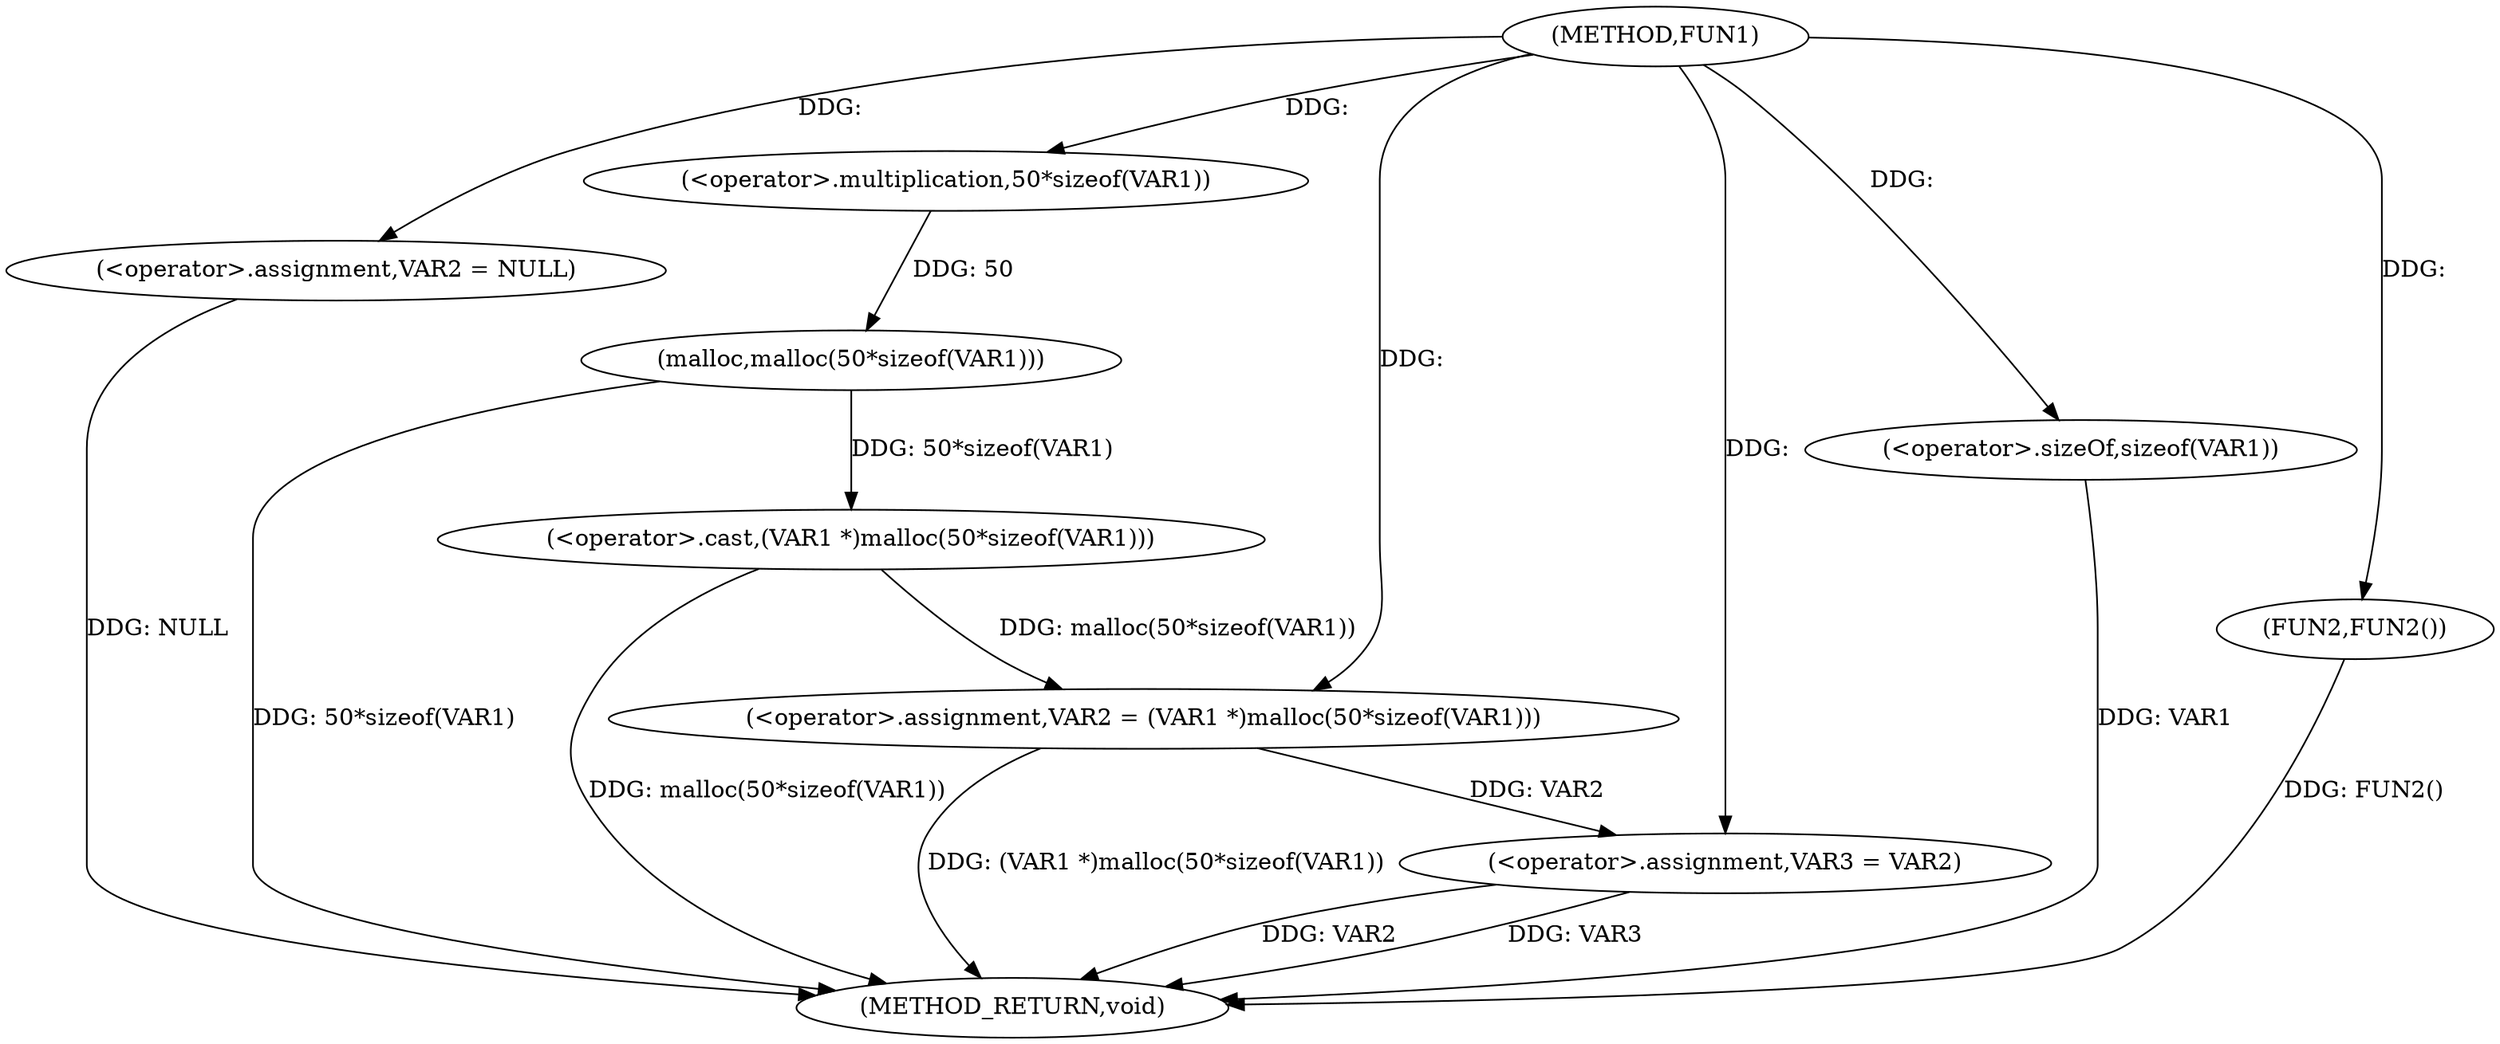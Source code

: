 digraph FUN1 {  
"1000100" [label = "(METHOD,FUN1)" ]
"1000119" [label = "(METHOD_RETURN,void)" ]
"1000103" [label = "(<operator>.assignment,VAR2 = NULL)" ]
"1000106" [label = "(<operator>.assignment,VAR2 = (VAR1 *)malloc(50*sizeof(VAR1)))" ]
"1000108" [label = "(<operator>.cast,(VAR1 *)malloc(50*sizeof(VAR1)))" ]
"1000110" [label = "(malloc,malloc(50*sizeof(VAR1)))" ]
"1000111" [label = "(<operator>.multiplication,50*sizeof(VAR1))" ]
"1000113" [label = "(<operator>.sizeOf,sizeof(VAR1))" ]
"1000115" [label = "(<operator>.assignment,VAR3 = VAR2)" ]
"1000118" [label = "(FUN2,FUN2())" ]
  "1000115" -> "1000119"  [ label = "DDG: VAR2"] 
  "1000106" -> "1000119"  [ label = "DDG: (VAR1 *)malloc(50*sizeof(VAR1))"] 
  "1000103" -> "1000119"  [ label = "DDG: NULL"] 
  "1000113" -> "1000119"  [ label = "DDG: VAR1"] 
  "1000118" -> "1000119"  [ label = "DDG: FUN2()"] 
  "1000108" -> "1000119"  [ label = "DDG: malloc(50*sizeof(VAR1))"] 
  "1000110" -> "1000119"  [ label = "DDG: 50*sizeof(VAR1)"] 
  "1000115" -> "1000119"  [ label = "DDG: VAR3"] 
  "1000100" -> "1000103"  [ label = "DDG: "] 
  "1000108" -> "1000106"  [ label = "DDG: malloc(50*sizeof(VAR1))"] 
  "1000100" -> "1000106"  [ label = "DDG: "] 
  "1000110" -> "1000108"  [ label = "DDG: 50*sizeof(VAR1)"] 
  "1000111" -> "1000110"  [ label = "DDG: 50"] 
  "1000100" -> "1000111"  [ label = "DDG: "] 
  "1000100" -> "1000113"  [ label = "DDG: "] 
  "1000106" -> "1000115"  [ label = "DDG: VAR2"] 
  "1000100" -> "1000115"  [ label = "DDG: "] 
  "1000100" -> "1000118"  [ label = "DDG: "] 
}
